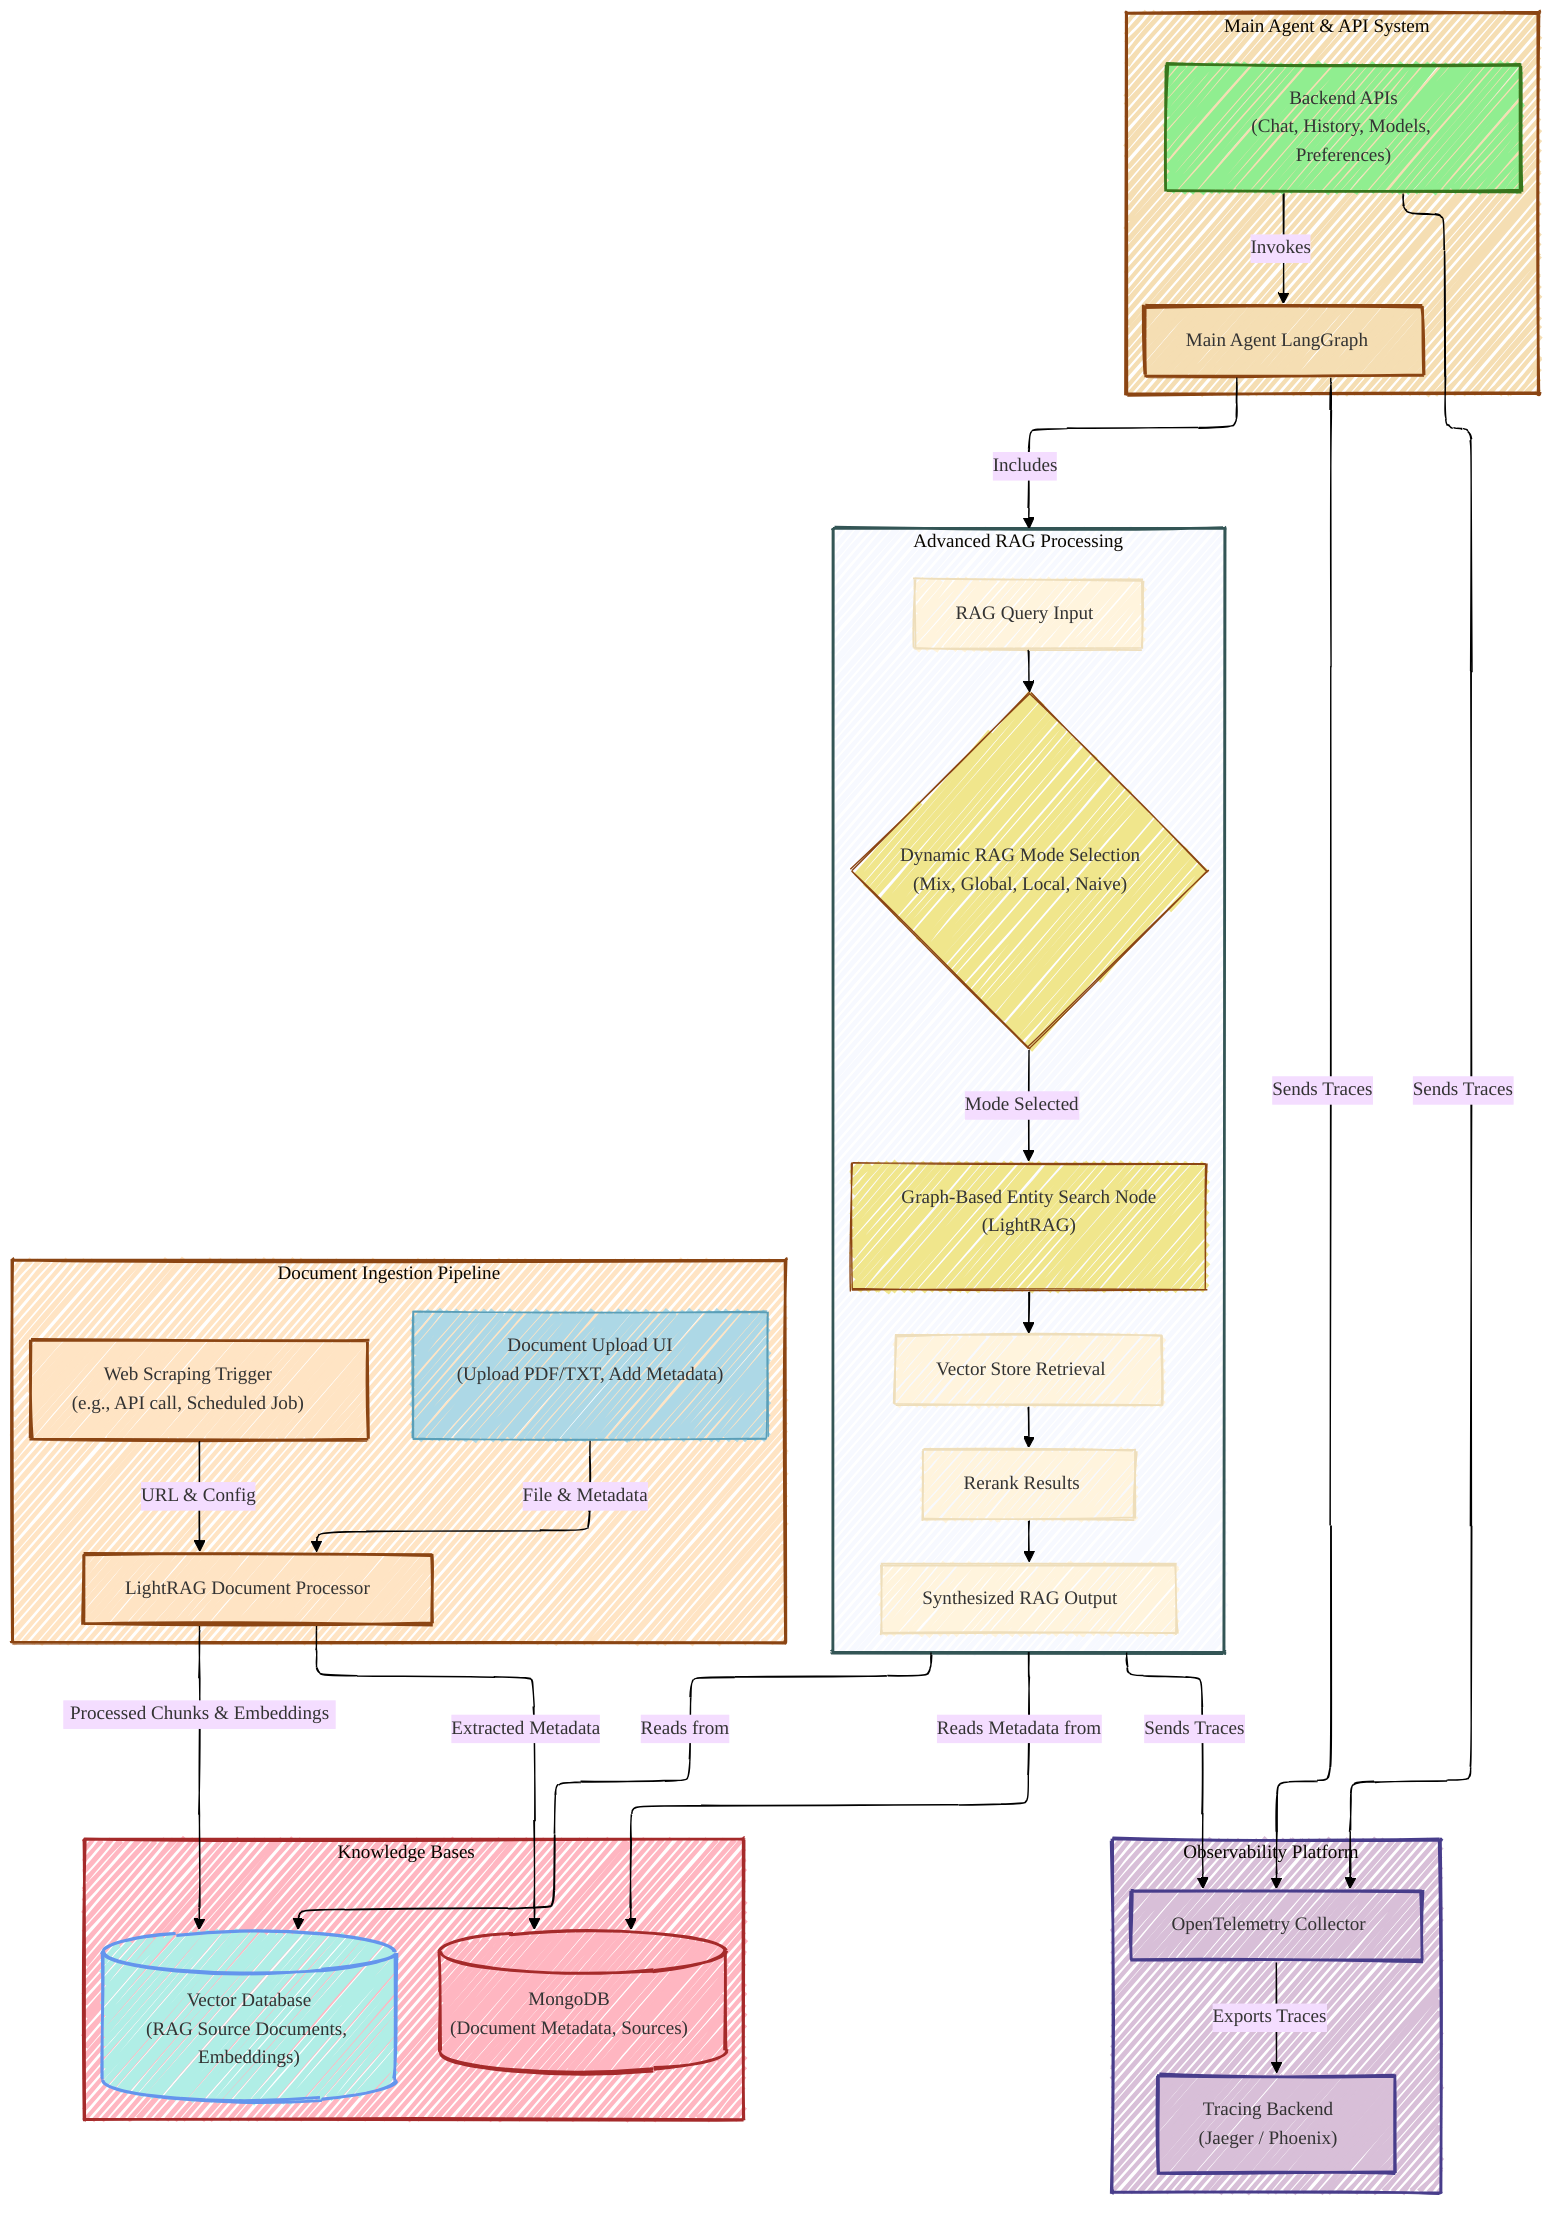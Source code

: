 ---
config:
  layout: elk
  look: handDrawn
  theme: base
  themeVariables:
    fontFamily: ''
    fontSize: 14px
    lineColor: '#000000'
---
flowchart TD
    %% Define styles for nodes
    classDef mainGraph fill:#F5DEB3,stroke:#8B4513,stroke-width:2px;
    classDef advancedRAGNode fill:#F0E68C,stroke:#8B4513,stroke-width:1px; 
    classDef observabilityComp fill:#D8BFD8,stroke:#483D8B,stroke-width:2px;
    classDef ingestionComp fill:#FFE4C4,stroke:#8B4513,stroke-width:2px;
    classDef ingestionUI fill:#ADD8E6,stroke:#5A9FB8,stroke-width:1px;
    classDef dbStore fill:#FFB6C1,stroke:#A52A2A,stroke-width:2px;
    classDef vectorStore fill:#B0EEE6,stroke:#6495ED,stroke-width:2px;
    classDef apiEndpoint fill:#C1E1C1,stroke:#38761D,stroke-width:1px;
    classDef backendApiLayer fill:#90EE90,stroke:#38761D,stroke-width:2px;

    %% Observability Platform
    subgraph Observability["Observability Platform"]
        OtelCollector["OpenTelemetry Collector"]
        TracingBackend["Tracing Backend<br/>(Jaeger / Phoenix)"]
        OtelCollector -- Exports Traces --> TracingBackend
    end
    
    %% Main System
    subgraph MainSystem["Main Agent & API System"]
        BackendAPIs["Backend APIs<br/>(Chat, History, Models, Preferences)"]
        MainAgentLangGraph["Main Agent LangGraph"]
    end
    
    %% Advanced RAG Subgraph
    subgraph AdvancedRAG["Advanced RAG Processing"]
        RAG_QueryInput[RAG Query Input]
        DynamicModeSelection{"Dynamic RAG Mode Selection<br/>(Mix, Global, Local, Naive)"}
        GraphEntitySearch["Graph-Based Entity Search Node<br/>(LightRAG)"]
        VectorRetrieval["Vector Store Retrieval"]
        RerankNode["Rerank Results"]
        RAG_Output["Synthesized RAG Output"]
        
        RAG_QueryInput --> DynamicModeSelection
        DynamicModeSelection -- Mode Selected --> GraphEntitySearch
        GraphEntitySearch --> VectorRetrieval
        VectorRetrieval --> RerankNode
        RerankNode --> RAG_Output
    end
    
    %% Document Ingestion Pipeline
    subgraph Ingestion["Document Ingestion Pipeline"]
        IngestionUI["Document Upload UI<br/>(Upload PDF/TXT, Add Metadata)"]
        WebScrapingTrigger["Web Scraping Trigger<br/>(e.g., API call, Scheduled Job)"]
        LightRAG_DocProcessor["LightRAG Document Processor"]
        
        IngestionUI -- File & Metadata --> LightRAG_DocProcessor
        WebScrapingTrigger -- URL & Config --> LightRAG_DocProcessor
    end
    
    %% Knowledge Bases
    subgraph Knowledge["Knowledge Bases"]
        VectorDB_KnowledgeBase[("Vector Database<br/>(RAG Source Documents, Embeddings)")]
        MongoDB_Metadata[("MongoDB<br/>(Document Metadata, Sources)")]
    end
    
    %% Connections between components
    MainAgentLangGraph -- Includes --> AdvancedRAG
    BackendAPIs -- Invokes --> MainAgentLangGraph
    
    %% Tracing connections
    BackendAPIs -- Sends Traces --> OtelCollector
    MainAgentLangGraph -- Sends Traces --> OtelCollector
    AdvancedRAG -- Sends Traces --> OtelCollector
    
    %% Ingestion connections
    LightRAG_DocProcessor -- Processed Chunks & Embeddings --> VectorDB_KnowledgeBase
    LightRAG_DocProcessor -- Extracted Metadata --> MongoDB_Metadata
    
    %% Advanced RAG connections
    AdvancedRAG -- Reads from --> VectorDB_KnowledgeBase
    AdvancedRAG -- Reads Metadata from --> MongoDB_Metadata
    
    %% Apply styles to subgraphs
    style Observability fill:#D8BFD8,stroke:#483D8B,stroke-width:2px
    style MainSystem fill:#F5DEB3,stroke:#8B4513,stroke-width:2px
    style AdvancedRAG fill:#F0EB3,stroke:#355,stroke-width:2px
    style Ingestion fill:#FFE4C4,stroke:#8B4513,stroke-width:2px
    style Knowledge fill:#FFB6C1,stroke:#A52A2A,stroke-width:2px
    
    %% Apply styles to nodes
    class OtelCollector,TracingBackend observabilityComp
    class BackendAPIs backendApiLayer
    class MainAgentLangGraph mainGraph
    class DynamicModeSelection,GraphEntitySearch advancedRAGNode
    class IngestionUI ingestionUI
    class WebScrapingTrigger,LightRAG_DocProcessor ingestionComp
    class VectorDB_KnowledgeBase vectorStore
    class MongoDB_Metadata dbStore

    %% Apply curved lines using 'basis' interpolation for smooth flow
    %% linkStyle default interpolate basis;